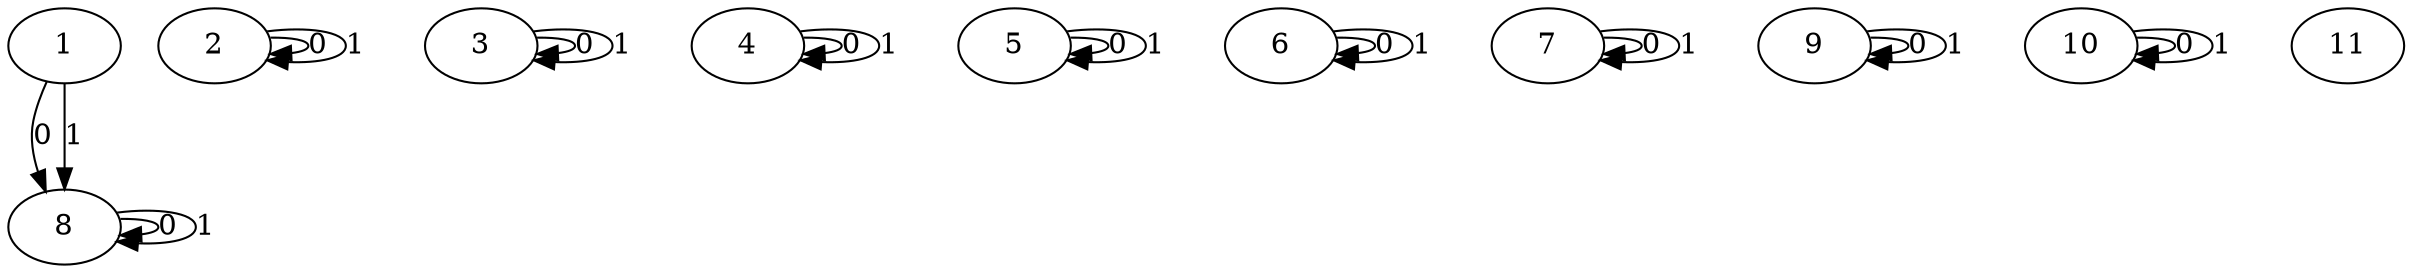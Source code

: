 digraph G {
  1;
  1 -> 8 [label="0"];
  1 -> 8 [label="1"];
  2;
  2 -> 2 [label="0"];
  2 -> 2 [label="1"];
  3;
  3 -> 3 [label="0"];
  3 -> 3 [label="1"];
  4;
  4 -> 4 [label="0"];
  4 -> 4 [label="1"];
  5;
  5 -> 5 [label="0"];
  5 -> 5 [label="1"];
  6;
  6 -> 6 [label="0"];
  6 -> 6 [label="1"];
  7;
  7 -> 7 [label="0"];
  7 -> 7 [label="1"];
  8;
  8 -> 8 [label="0"];
  8 -> 8 [label="1"];
  9;
  9 -> 9 [label="0"];
  9 -> 9 [label="1"];
  10;
  10 -> 10 [label="0"];
  10 -> 10 [label="1"];
  11;
}